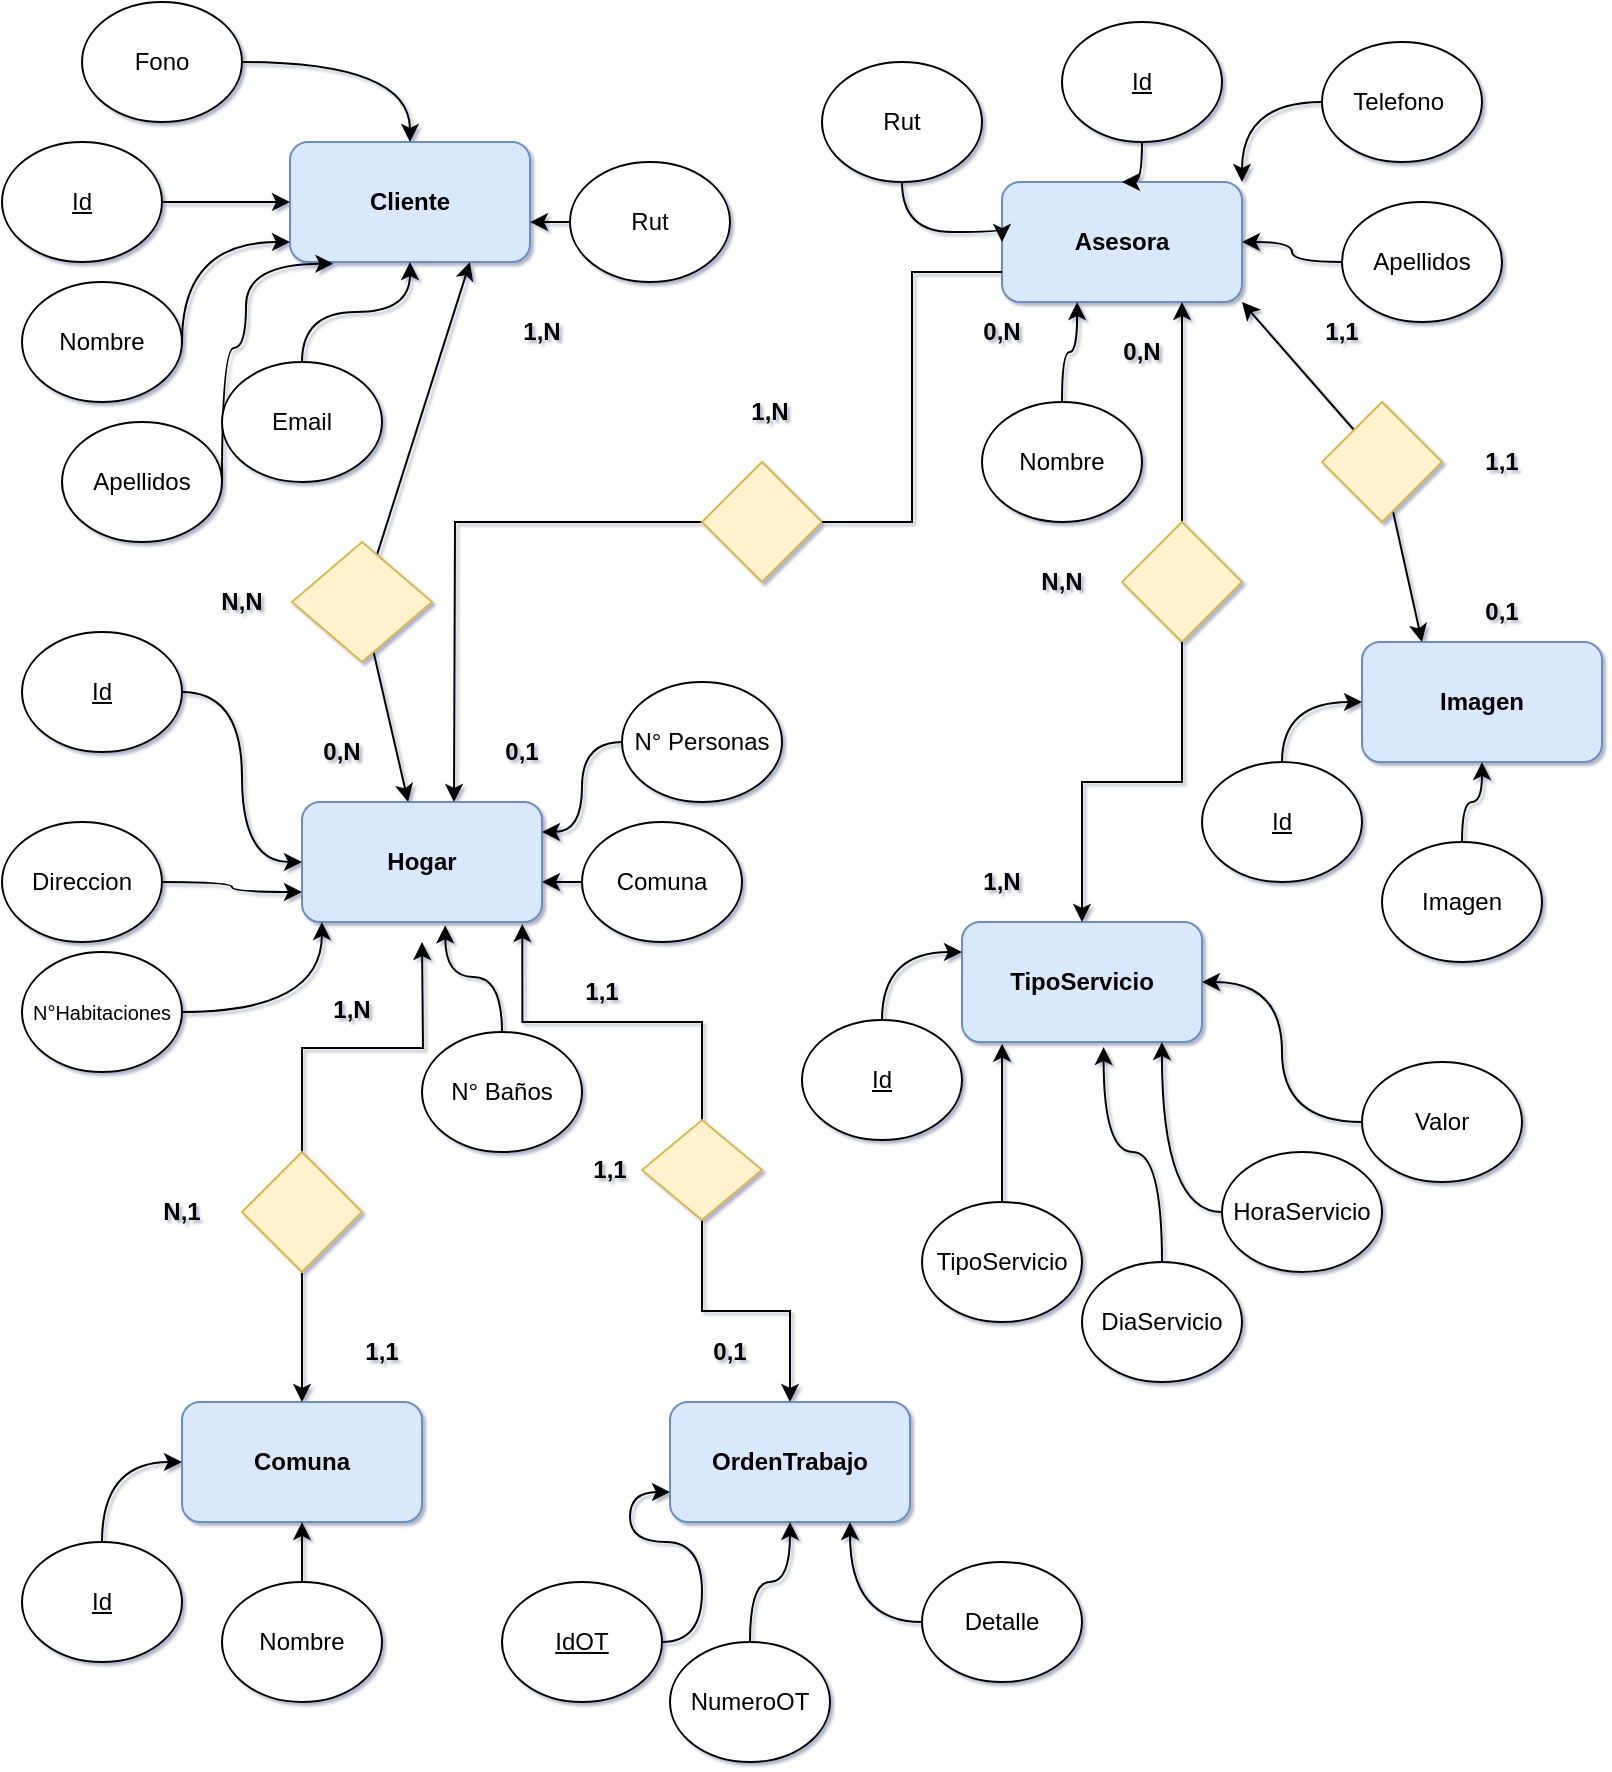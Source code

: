 <mxfile version="17.4.6" type="github"><diagram id="4RCWoXE1ujLHrdByp7cp" name="Page-1"><mxGraphModel dx="1021" dy="529" grid="1" gridSize="10" guides="1" tooltips="1" connect="1" arrows="1" fold="1" page="1" pageScale="1" pageWidth="827" pageHeight="1169" background="none" math="0" shadow="1"><root><mxCell id="0"/><mxCell id="1" parent="0"/><mxCell id="LV0buuSYCA_sF3SLbaj2-1" value="Cliente" style="rounded=1;whiteSpace=wrap;html=1;fontStyle=1;fillColor=#dae8fc;strokeColor=#6c8ebf;" parent="1" vertex="1"><mxGeometry x="164" y="80" width="120" height="60" as="geometry"/></mxCell><mxCell id="LV0buuSYCA_sF3SLbaj2-15" style="edgeStyle=orthogonalEdgeStyle;rounded=1;orthogonalLoop=1;jettySize=auto;html=1;curved=1;" parent="1" source="LV0buuSYCA_sF3SLbaj2-2" target="LV0buuSYCA_sF3SLbaj2-1" edge="1"><mxGeometry relative="1" as="geometry"><mxPoint x="110" y="140" as="targetPoint"/><Array as="points"><mxPoint x="110" y="210"/><mxPoint x="110" y="130"/></Array></mxGeometry></mxCell><mxCell id="LV0buuSYCA_sF3SLbaj2-2" value="Nombre" style="ellipse;whiteSpace=wrap;html=1;rounded=1;" parent="1" vertex="1"><mxGeometry x="30" y="150" width="80" height="60" as="geometry"/></mxCell><mxCell id="LV0buuSYCA_sF3SLbaj2-13" style="edgeStyle=orthogonalEdgeStyle;rounded=1;orthogonalLoop=1;jettySize=auto;html=1;entryX=0.181;entryY=1.014;entryDx=0;entryDy=0;entryPerimeter=0;curved=1;" parent="1" source="LV0buuSYCA_sF3SLbaj2-3" target="LV0buuSYCA_sF3SLbaj2-1" edge="1"><mxGeometry relative="1" as="geometry"><mxPoint x="145" y="170" as="targetPoint"/><Array as="points"><mxPoint x="130" y="183"/><mxPoint x="142" y="183"/></Array></mxGeometry></mxCell><mxCell id="LV0buuSYCA_sF3SLbaj2-3" value="Apellidos" style="ellipse;whiteSpace=wrap;html=1;rounded=1;" parent="1" vertex="1"><mxGeometry x="50" y="220" width="80" height="60" as="geometry"/></mxCell><mxCell id="LV0buuSYCA_sF3SLbaj2-20" style="edgeStyle=orthogonalEdgeStyle;rounded=1;orthogonalLoop=1;jettySize=auto;html=1;entryX=1;entryY=0.667;entryDx=0;entryDy=0;entryPerimeter=0;curved=1;" parent="1" source="LV0buuSYCA_sF3SLbaj2-4" target="LV0buuSYCA_sF3SLbaj2-1" edge="1"><mxGeometry relative="1" as="geometry"/></mxCell><mxCell id="LV0buuSYCA_sF3SLbaj2-4" value="Rut" style="ellipse;whiteSpace=wrap;html=1;rounded=1;" parent="1" vertex="1"><mxGeometry x="304" y="90" width="80" height="60" as="geometry"/></mxCell><mxCell id="LV0buuSYCA_sF3SLbaj2-11" style="edgeStyle=orthogonalEdgeStyle;rounded=1;orthogonalLoop=1;jettySize=auto;html=1;curved=1;" parent="1" source="LV0buuSYCA_sF3SLbaj2-5" target="LV0buuSYCA_sF3SLbaj2-1" edge="1"><mxGeometry relative="1" as="geometry"/></mxCell><mxCell id="LV0buuSYCA_sF3SLbaj2-5" value="Email" style="ellipse;whiteSpace=wrap;html=1;rounded=1;" parent="1" vertex="1"><mxGeometry x="130" y="190" width="80" height="60" as="geometry"/></mxCell><mxCell id="LV0buuSYCA_sF3SLbaj2-10" value="" style="edgeStyle=orthogonalEdgeStyle;rounded=1;orthogonalLoop=1;jettySize=auto;html=1;curved=1;" parent="1" source="LV0buuSYCA_sF3SLbaj2-6" target="LV0buuSYCA_sF3SLbaj2-1" edge="1"><mxGeometry relative="1" as="geometry"><Array as="points"><mxPoint x="100" y="40"/><mxPoint x="160" y="40"/></Array></mxGeometry></mxCell><mxCell id="LV0buuSYCA_sF3SLbaj2-6" value="Fono" style="ellipse;whiteSpace=wrap;html=1;rounded=1;" parent="1" vertex="1"><mxGeometry x="60" y="10" width="80" height="60" as="geometry"/></mxCell><mxCell id="LV0buuSYCA_sF3SLbaj2-16" style="edgeStyle=orthogonalEdgeStyle;rounded=1;orthogonalLoop=1;jettySize=auto;html=1;curved=1;" parent="1" source="LV0buuSYCA_sF3SLbaj2-7" target="LV0buuSYCA_sF3SLbaj2-1" edge="1"><mxGeometry relative="1" as="geometry"/></mxCell><mxCell id="LV0buuSYCA_sF3SLbaj2-7" value="Id" style="ellipse;whiteSpace=wrap;html=1;fontStyle=4;rounded=1;" parent="1" vertex="1"><mxGeometry x="20" y="80" width="80" height="60" as="geometry"/></mxCell><mxCell id="LV0buuSYCA_sF3SLbaj2-17" value="Asesora" style="rounded=1;whiteSpace=wrap;html=1;fontStyle=1;fillColor=#dae8fc;strokeColor=#6c8ebf;" parent="1" vertex="1"><mxGeometry x="520" y="100" width="120" height="60" as="geometry"/></mxCell><mxCell id="LV0buuSYCA_sF3SLbaj2-32" style="edgeStyle=orthogonalEdgeStyle;rounded=1;orthogonalLoop=1;jettySize=auto;html=1;curved=1;entryX=0;entryY=0.5;entryDx=0;entryDy=0;" parent="1" source="LV0buuSYCA_sF3SLbaj2-21" target="LV0buuSYCA_sF3SLbaj2-17" edge="1"><mxGeometry relative="1" as="geometry"><Array as="points"><mxPoint x="520" y="125"/></Array><mxPoint x="530" y="140" as="targetPoint"/></mxGeometry></mxCell><mxCell id="LV0buuSYCA_sF3SLbaj2-21" value="Rut" style="ellipse;whiteSpace=wrap;html=1;rounded=1;" parent="1" vertex="1"><mxGeometry x="430" y="40" width="80" height="60" as="geometry"/></mxCell><mxCell id="LV0buuSYCA_sF3SLbaj2-31" style="edgeStyle=orthogonalEdgeStyle;rounded=1;orthogonalLoop=1;jettySize=auto;html=1;entryX=0.313;entryY=1;entryDx=0;entryDy=0;entryPerimeter=0;curved=1;" parent="1" source="LV0buuSYCA_sF3SLbaj2-22" target="LV0buuSYCA_sF3SLbaj2-17" edge="1"><mxGeometry relative="1" as="geometry"/></mxCell><mxCell id="LV0buuSYCA_sF3SLbaj2-22" value="Nombre" style="ellipse;whiteSpace=wrap;html=1;rounded=1;direction=west;" parent="1" vertex="1"><mxGeometry x="510" y="210" width="80" height="60" as="geometry"/></mxCell><mxCell id="LV0buuSYCA_sF3SLbaj2-33" style="edgeStyle=orthogonalEdgeStyle;rounded=1;orthogonalLoop=1;jettySize=auto;html=1;curved=1;" parent="1" source="LV0buuSYCA_sF3SLbaj2-23" target="LV0buuSYCA_sF3SLbaj2-17" edge="1"><mxGeometry relative="1" as="geometry"/></mxCell><mxCell id="LV0buuSYCA_sF3SLbaj2-23" value="Id" style="ellipse;whiteSpace=wrap;html=1;fontStyle=4;rounded=1;" parent="1" vertex="1"><mxGeometry x="550" y="20" width="80" height="60" as="geometry"/></mxCell><mxCell id="LV0buuSYCA_sF3SLbaj2-30" style="edgeStyle=orthogonalEdgeStyle;rounded=1;orthogonalLoop=1;jettySize=auto;html=1;entryX=1;entryY=0.5;entryDx=0;entryDy=0;curved=1;" parent="1" source="LV0buuSYCA_sF3SLbaj2-24" target="LV0buuSYCA_sF3SLbaj2-17" edge="1"><mxGeometry relative="1" as="geometry"/></mxCell><mxCell id="LV0buuSYCA_sF3SLbaj2-24" value="Apellidos" style="ellipse;whiteSpace=wrap;html=1;rounded=1;" parent="1" vertex="1"><mxGeometry x="690" y="110" width="80" height="60" as="geometry"/></mxCell><mxCell id="LV0buuSYCA_sF3SLbaj2-29" style="edgeStyle=orthogonalEdgeStyle;rounded=1;orthogonalLoop=1;jettySize=auto;html=1;entryX=1;entryY=0;entryDx=0;entryDy=0;curved=1;" parent="1" source="LV0buuSYCA_sF3SLbaj2-25" target="LV0buuSYCA_sF3SLbaj2-17" edge="1"><mxGeometry relative="1" as="geometry"/></mxCell><mxCell id="LV0buuSYCA_sF3SLbaj2-25" value="Telefono&amp;nbsp;" style="ellipse;whiteSpace=wrap;html=1;rounded=1;" parent="1" vertex="1"><mxGeometry x="680" y="30" width="80" height="60" as="geometry"/></mxCell><mxCell id="LV0buuSYCA_sF3SLbaj2-34" value="Hogar" style="rounded=1;whiteSpace=wrap;html=1;fontStyle=1;fillColor=#dae8fc;strokeColor=#6c8ebf;" parent="1" vertex="1"><mxGeometry x="170" y="410" width="120" height="60" as="geometry"/></mxCell><mxCell id="LV0buuSYCA_sF3SLbaj2-47" style="edgeStyle=orthogonalEdgeStyle;rounded=1;orthogonalLoop=1;jettySize=auto;html=1;entryX=0.597;entryY=1.028;entryDx=0;entryDy=0;entryPerimeter=0;curved=1;" parent="1" source="LV0buuSYCA_sF3SLbaj2-35" target="LV0buuSYCA_sF3SLbaj2-34" edge="1"><mxGeometry relative="1" as="geometry"/></mxCell><mxCell id="LV0buuSYCA_sF3SLbaj2-35" value="N° Baños" style="ellipse;whiteSpace=wrap;html=1;rounded=1;" parent="1" vertex="1"><mxGeometry x="230" y="525" width="80" height="60" as="geometry"/></mxCell><mxCell id="LV0buuSYCA_sF3SLbaj2-46" style="edgeStyle=orthogonalEdgeStyle;rounded=1;orthogonalLoop=1;jettySize=auto;html=1;entryX=0.083;entryY=1;entryDx=0;entryDy=0;entryPerimeter=0;curved=1;" parent="1" source="LV0buuSYCA_sF3SLbaj2-36" target="LV0buuSYCA_sF3SLbaj2-34" edge="1"><mxGeometry relative="1" as="geometry"/></mxCell><mxCell id="LV0buuSYCA_sF3SLbaj2-36" value="N°Habitaciones" style="ellipse;whiteSpace=wrap;html=1;fontSize=10;rounded=1;" parent="1" vertex="1"><mxGeometry x="30" y="485" width="80" height="60" as="geometry"/></mxCell><mxCell id="LV0buuSYCA_sF3SLbaj2-45" style="edgeStyle=orthogonalEdgeStyle;rounded=1;orthogonalLoop=1;jettySize=auto;html=1;entryX=0;entryY=0.75;entryDx=0;entryDy=0;curved=1;" parent="1" source="LV0buuSYCA_sF3SLbaj2-37" target="LV0buuSYCA_sF3SLbaj2-34" edge="1"><mxGeometry relative="1" as="geometry"/></mxCell><mxCell id="LV0buuSYCA_sF3SLbaj2-37" value="Direccion" style="ellipse;whiteSpace=wrap;html=1;rounded=1;" parent="1" vertex="1"><mxGeometry x="20" y="420" width="80" height="60" as="geometry"/></mxCell><mxCell id="LV0buuSYCA_sF3SLbaj2-49" style="edgeStyle=orthogonalEdgeStyle;rounded=1;orthogonalLoop=1;jettySize=auto;html=1;curved=1;" parent="1" source="LV0buuSYCA_sF3SLbaj2-39" edge="1"><mxGeometry relative="1" as="geometry"><mxPoint x="290" y="450" as="targetPoint"/></mxGeometry></mxCell><mxCell id="LV0buuSYCA_sF3SLbaj2-39" value="Comuna" style="ellipse;whiteSpace=wrap;html=1;rounded=1;" parent="1" vertex="1"><mxGeometry x="310" y="420" width="80" height="60" as="geometry"/></mxCell><mxCell id="LV0buuSYCA_sF3SLbaj2-44" style="edgeStyle=orthogonalEdgeStyle;rounded=1;orthogonalLoop=1;jettySize=auto;html=1;entryX=0;entryY=0.5;entryDx=0;entryDy=0;curved=1;" parent="1" source="LV0buuSYCA_sF3SLbaj2-40" target="LV0buuSYCA_sF3SLbaj2-34" edge="1"><mxGeometry relative="1" as="geometry"/></mxCell><mxCell id="LV0buuSYCA_sF3SLbaj2-40" value="Id" style="ellipse;whiteSpace=wrap;html=1;fontStyle=4;rounded=1;" parent="1" vertex="1"><mxGeometry x="30" y="325" width="80" height="60" as="geometry"/></mxCell><mxCell id="LV0buuSYCA_sF3SLbaj2-50" style="edgeStyle=orthogonalEdgeStyle;rounded=1;orthogonalLoop=1;jettySize=auto;html=1;entryX=1;entryY=0.25;entryDx=0;entryDy=0;curved=1;" parent="1" source="LV0buuSYCA_sF3SLbaj2-41" target="LV0buuSYCA_sF3SLbaj2-34" edge="1"><mxGeometry relative="1" as="geometry"/></mxCell><mxCell id="LV0buuSYCA_sF3SLbaj2-41" value="N° Personas" style="ellipse;whiteSpace=wrap;html=1;rounded=1;" parent="1" vertex="1"><mxGeometry x="330" y="350" width="80" height="60" as="geometry"/></mxCell><mxCell id="LV0buuSYCA_sF3SLbaj2-51" value="Imagen" style="rounded=1;whiteSpace=wrap;html=1;fontSize=12;fontStyle=1;fillColor=#dae8fc;strokeColor=#6c8ebf;" parent="1" vertex="1"><mxGeometry x="700" y="330" width="120" height="60" as="geometry"/></mxCell><mxCell id="LV0buuSYCA_sF3SLbaj2-56" style="edgeStyle=orthogonalEdgeStyle;rounded=1;orthogonalLoop=1;jettySize=auto;html=1;entryX=0.5;entryY=1;entryDx=0;entryDy=0;fontSize=10;curved=1;" parent="1" source="LV0buuSYCA_sF3SLbaj2-52" target="LV0buuSYCA_sF3SLbaj2-51" edge="1"><mxGeometry relative="1" as="geometry"/></mxCell><mxCell id="LV0buuSYCA_sF3SLbaj2-52" value="Imagen" style="ellipse;whiteSpace=wrap;html=1;rounded=1;" parent="1" vertex="1"><mxGeometry x="710" y="430" width="80" height="60" as="geometry"/></mxCell><mxCell id="LV0buuSYCA_sF3SLbaj2-55" style="edgeStyle=orthogonalEdgeStyle;rounded=1;orthogonalLoop=1;jettySize=auto;html=1;entryX=0;entryY=0.5;entryDx=0;entryDy=0;fontSize=10;curved=1;" parent="1" source="LV0buuSYCA_sF3SLbaj2-54" target="LV0buuSYCA_sF3SLbaj2-51" edge="1"><mxGeometry relative="1" as="geometry"/></mxCell><mxCell id="LV0buuSYCA_sF3SLbaj2-54" value="Id" style="ellipse;whiteSpace=wrap;html=1;fontStyle=4;rounded=1;" parent="1" vertex="1"><mxGeometry x="620" y="390" width="80" height="60" as="geometry"/></mxCell><mxCell id="LV0buuSYCA_sF3SLbaj2-58" value="OrdenTrabajo" style="rounded=1;whiteSpace=wrap;html=1;fontSize=12;fontStyle=1;fillColor=#dae8fc;strokeColor=#6c8ebf;" parent="1" vertex="1"><mxGeometry x="354" y="710" width="120" height="60" as="geometry"/></mxCell><mxCell id="LV0buuSYCA_sF3SLbaj2-66" style="edgeStyle=orthogonalEdgeStyle;rounded=1;orthogonalLoop=1;jettySize=auto;html=1;fontSize=10;curved=1;entryX=0.75;entryY=1;entryDx=0;entryDy=0;" parent="1" source="LV0buuSYCA_sF3SLbaj2-59" target="LV0buuSYCA_sF3SLbaj2-58" edge="1"><mxGeometry relative="1" as="geometry"/></mxCell><mxCell id="LV0buuSYCA_sF3SLbaj2-59" value="Detalle" style="ellipse;whiteSpace=wrap;html=1;rounded=1;" parent="1" vertex="1"><mxGeometry x="480" y="790" width="80" height="60" as="geometry"/></mxCell><mxCell id="LV0buuSYCA_sF3SLbaj2-65" style="edgeStyle=orthogonalEdgeStyle;rounded=1;orthogonalLoop=1;jettySize=auto;html=1;fontSize=10;curved=1;" parent="1" source="LV0buuSYCA_sF3SLbaj2-61" target="LV0buuSYCA_sF3SLbaj2-58" edge="1"><mxGeometry relative="1" as="geometry"/></mxCell><mxCell id="LV0buuSYCA_sF3SLbaj2-61" value="NumeroOT" style="ellipse;whiteSpace=wrap;html=1;rounded=1;" parent="1" vertex="1"><mxGeometry x="354" y="830" width="80" height="60" as="geometry"/></mxCell><mxCell id="LV0buuSYCA_sF3SLbaj2-64" style="edgeStyle=orthogonalEdgeStyle;rounded=1;orthogonalLoop=1;jettySize=auto;html=1;fontSize=10;curved=1;entryX=0;entryY=0.75;entryDx=0;entryDy=0;" parent="1" source="LV0buuSYCA_sF3SLbaj2-63" target="LV0buuSYCA_sF3SLbaj2-58" edge="1"><mxGeometry relative="1" as="geometry"><mxPoint x="478" y="380" as="targetPoint"/></mxGeometry></mxCell><mxCell id="LV0buuSYCA_sF3SLbaj2-63" value="IdOT" style="ellipse;whiteSpace=wrap;html=1;fontStyle=4;rounded=1;" parent="1" vertex="1"><mxGeometry x="270" y="800" width="80" height="60" as="geometry"/></mxCell><mxCell id="LV0buuSYCA_sF3SLbaj2-67" value="TipoServicio" style="rounded=1;whiteSpace=wrap;html=1;fontSize=12;fontStyle=1;fillColor=#dae8fc;strokeColor=#6c8ebf;" parent="1" vertex="1"><mxGeometry x="500" y="470" width="120" height="60" as="geometry"/></mxCell><mxCell id="LV0buuSYCA_sF3SLbaj2-77" style="edgeStyle=orthogonalEdgeStyle;rounded=1;orthogonalLoop=1;jettySize=auto;html=1;entryX=0.59;entryY=1.042;entryDx=0;entryDy=0;entryPerimeter=0;fontSize=12;curved=1;" parent="1" source="LV0buuSYCA_sF3SLbaj2-69" target="LV0buuSYCA_sF3SLbaj2-67" edge="1"><mxGeometry relative="1" as="geometry"/></mxCell><mxCell id="LV0buuSYCA_sF3SLbaj2-69" value="DiaServicio" style="ellipse;whiteSpace=wrap;html=1;rounded=1;" parent="1" vertex="1"><mxGeometry x="560" y="640" width="80" height="60" as="geometry"/></mxCell><mxCell id="LV0buuSYCA_sF3SLbaj2-78" style="edgeStyle=orthogonalEdgeStyle;rounded=1;orthogonalLoop=1;jettySize=auto;html=1;fontSize=12;entryX=0.167;entryY=1.014;entryDx=0;entryDy=0;entryPerimeter=0;curved=1;" parent="1" source="LV0buuSYCA_sF3SLbaj2-70" target="LV0buuSYCA_sF3SLbaj2-67" edge="1"><mxGeometry relative="1" as="geometry"><mxPoint x="430" y="630" as="targetPoint"/></mxGeometry></mxCell><mxCell id="LV0buuSYCA_sF3SLbaj2-70" value="TipoServicio" style="ellipse;whiteSpace=wrap;html=1;rounded=1;" parent="1" vertex="1"><mxGeometry x="480" y="610" width="80" height="60" as="geometry"/></mxCell><mxCell id="LV0buuSYCA_sF3SLbaj2-76" style="edgeStyle=orthogonalEdgeStyle;rounded=1;orthogonalLoop=1;jettySize=auto;html=1;entryX=0.833;entryY=1;entryDx=0;entryDy=0;entryPerimeter=0;fontSize=12;curved=1;" parent="1" source="LV0buuSYCA_sF3SLbaj2-71" target="LV0buuSYCA_sF3SLbaj2-67" edge="1"><mxGeometry relative="1" as="geometry"/></mxCell><mxCell id="LV0buuSYCA_sF3SLbaj2-71" value="HoraServicio" style="ellipse;whiteSpace=wrap;html=1;rounded=1;" parent="1" vertex="1"><mxGeometry x="630" y="585" width="80" height="60" as="geometry"/></mxCell><mxCell id="LV0buuSYCA_sF3SLbaj2-80" style="edgeStyle=orthogonalEdgeStyle;rounded=1;orthogonalLoop=1;jettySize=auto;html=1;fontSize=12;curved=1;entryX=1;entryY=0.5;entryDx=0;entryDy=0;" parent="1" source="LV0buuSYCA_sF3SLbaj2-72" target="LV0buuSYCA_sF3SLbaj2-67" edge="1"><mxGeometry relative="1" as="geometry"/></mxCell><mxCell id="LV0buuSYCA_sF3SLbaj2-72" value="Valor" style="ellipse;whiteSpace=wrap;html=1;rounded=1;" parent="1" vertex="1"><mxGeometry x="700" y="540" width="80" height="60" as="geometry"/></mxCell><mxCell id="LV0buuSYCA_sF3SLbaj2-79" style="edgeStyle=orthogonalEdgeStyle;rounded=1;orthogonalLoop=1;jettySize=auto;html=1;entryX=0;entryY=0.25;entryDx=0;entryDy=0;fontSize=12;curved=1;" parent="1" source="LV0buuSYCA_sF3SLbaj2-73" target="LV0buuSYCA_sF3SLbaj2-67" edge="1"><mxGeometry relative="1" as="geometry"/></mxCell><mxCell id="LV0buuSYCA_sF3SLbaj2-73" value="Id" style="ellipse;whiteSpace=wrap;html=1;fontStyle=4;rounded=1;" parent="1" vertex="1"><mxGeometry x="420" y="519" width="80" height="60" as="geometry"/></mxCell><mxCell id="LV0buuSYCA_sF3SLbaj2-82" value="Comuna" style="rounded=1;whiteSpace=wrap;html=1;fontSize=12;fontStyle=1;fillColor=#dae8fc;strokeColor=#6c8ebf;" parent="1" vertex="1"><mxGeometry x="110" y="710" width="120" height="60" as="geometry"/></mxCell><mxCell id="LV0buuSYCA_sF3SLbaj2-86" style="edgeStyle=orthogonalEdgeStyle;rounded=1;orthogonalLoop=1;jettySize=auto;html=1;entryX=0;entryY=0.5;entryDx=0;entryDy=0;fontSize=12;curved=1;" parent="1" source="LV0buuSYCA_sF3SLbaj2-84" target="LV0buuSYCA_sF3SLbaj2-82" edge="1"><mxGeometry relative="1" as="geometry"/></mxCell><mxCell id="LV0buuSYCA_sF3SLbaj2-84" value="Id" style="ellipse;whiteSpace=wrap;html=1;fontStyle=4;rounded=1;" parent="1" vertex="1"><mxGeometry x="30" y="780" width="80" height="60" as="geometry"/></mxCell><mxCell id="LV0buuSYCA_sF3SLbaj2-87" style="edgeStyle=orthogonalEdgeStyle;rounded=1;orthogonalLoop=1;jettySize=auto;html=1;fontSize=12;curved=1;" parent="1" source="LV0buuSYCA_sF3SLbaj2-85" target="LV0buuSYCA_sF3SLbaj2-82" edge="1"><mxGeometry relative="1" as="geometry"/></mxCell><mxCell id="LV0buuSYCA_sF3SLbaj2-85" value="Nombre" style="ellipse;whiteSpace=wrap;html=1;rounded=1;" parent="1" vertex="1"><mxGeometry x="130" y="800" width="80" height="60" as="geometry"/></mxCell><mxCell id="a_mPzSf99_rwiARwBEIW-7" style="edgeStyle=none;rounded=1;orthogonalLoop=1;jettySize=auto;html=1;entryX=0.75;entryY=1;entryDx=0;entryDy=0;" parent="1" source="a_mPzSf99_rwiARwBEIW-6" target="LV0buuSYCA_sF3SLbaj2-1" edge="1"><mxGeometry relative="1" as="geometry"/></mxCell><mxCell id="a_mPzSf99_rwiARwBEIW-8" style="edgeStyle=none;rounded=1;orthogonalLoop=1;jettySize=auto;html=1;" parent="1" source="a_mPzSf99_rwiARwBEIW-6" target="LV0buuSYCA_sF3SLbaj2-34" edge="1"><mxGeometry relative="1" as="geometry"><mxPoint x="300" y="370" as="targetPoint"/></mxGeometry></mxCell><mxCell id="a_mPzSf99_rwiARwBEIW-6" value="" style="rhombus;whiteSpace=wrap;html=1;rounded=0;fillColor=#fff2cc;strokeColor=#d6b656;" parent="1" vertex="1"><mxGeometry x="165" y="280" width="70" height="60" as="geometry"/></mxCell><mxCell id="a_mPzSf99_rwiARwBEIW-10" style="edgeStyle=none;rounded=1;orthogonalLoop=1;jettySize=auto;html=1;entryX=0.25;entryY=0;entryDx=0;entryDy=0;" parent="1" source="a_mPzSf99_rwiARwBEIW-9" target="LV0buuSYCA_sF3SLbaj2-51" edge="1"><mxGeometry relative="1" as="geometry"/></mxCell><mxCell id="a_mPzSf99_rwiARwBEIW-11" style="edgeStyle=none;rounded=1;orthogonalLoop=1;jettySize=auto;html=1;entryX=1;entryY=1;entryDx=0;entryDy=0;" parent="1" source="a_mPzSf99_rwiARwBEIW-9" target="LV0buuSYCA_sF3SLbaj2-17" edge="1"><mxGeometry relative="1" as="geometry"/></mxCell><mxCell id="a_mPzSf99_rwiARwBEIW-9" value="" style="rhombus;whiteSpace=wrap;html=1;rounded=0;fillColor=#fff2cc;strokeColor=#d6b656;" parent="1" vertex="1"><mxGeometry x="680" y="210" width="60" height="60" as="geometry"/></mxCell><mxCell id="Mc_BjduGHw6zs2x2p3-2-3" style="edgeStyle=orthogonalEdgeStyle;rounded=0;orthogonalLoop=1;jettySize=auto;html=1;" edge="1" parent="1" source="Mc_BjduGHw6zs2x2p3-2-1" target="LV0buuSYCA_sF3SLbaj2-82"><mxGeometry relative="1" as="geometry"/></mxCell><mxCell id="Mc_BjduGHw6zs2x2p3-2-40" style="edgeStyle=orthogonalEdgeStyle;rounded=0;orthogonalLoop=1;jettySize=auto;html=1;exitX=0.5;exitY=0;exitDx=0;exitDy=0;" edge="1" parent="1" source="Mc_BjduGHw6zs2x2p3-2-1"><mxGeometry relative="1" as="geometry"><mxPoint x="230" y="480" as="targetPoint"/></mxGeometry></mxCell><mxCell id="Mc_BjduGHw6zs2x2p3-2-1" value="" style="rhombus;whiteSpace=wrap;html=1;fillColor=#fff2cc;strokeColor=#d6b656;" vertex="1" parent="1"><mxGeometry x="140" y="585" width="60" height="60" as="geometry"/></mxCell><mxCell id="Mc_BjduGHw6zs2x2p3-2-7" style="edgeStyle=orthogonalEdgeStyle;rounded=0;orthogonalLoop=1;jettySize=auto;html=1;" edge="1" parent="1" source="Mc_BjduGHw6zs2x2p3-2-5"><mxGeometry relative="1" as="geometry"><mxPoint x="246" y="410" as="targetPoint"/></mxGeometry></mxCell><mxCell id="Mc_BjduGHw6zs2x2p3-2-5" value="" style="rhombus;whiteSpace=wrap;html=1;fillColor=#fff2cc;strokeColor=#d6b656;" vertex="1" parent="1"><mxGeometry x="370" y="240" width="60" height="60" as="geometry"/></mxCell><mxCell id="Mc_BjduGHw6zs2x2p3-2-13" style="edgeStyle=orthogonalEdgeStyle;rounded=0;orthogonalLoop=1;jettySize=auto;html=1;entryX=0.75;entryY=1;entryDx=0;entryDy=0;" edge="1" parent="1" source="Mc_BjduGHw6zs2x2p3-2-12" target="LV0buuSYCA_sF3SLbaj2-17"><mxGeometry relative="1" as="geometry"/></mxCell><mxCell id="Mc_BjduGHw6zs2x2p3-2-14" style="edgeStyle=orthogonalEdgeStyle;rounded=0;orthogonalLoop=1;jettySize=auto;html=1;exitX=0.5;exitY=1;exitDx=0;exitDy=0;entryX=0.5;entryY=0;entryDx=0;entryDy=0;" edge="1" parent="1" source="Mc_BjduGHw6zs2x2p3-2-15" target="LV0buuSYCA_sF3SLbaj2-58"><mxGeometry relative="1" as="geometry"><mxPoint x="410" y="760" as="targetPoint"/></mxGeometry></mxCell><mxCell id="Mc_BjduGHw6zs2x2p3-2-12" value="" style="rhombus;whiteSpace=wrap;html=1;fillColor=#fff2cc;strokeColor=#d6b656;" vertex="1" parent="1"><mxGeometry x="580" y="270" width="60" height="60" as="geometry"/></mxCell><mxCell id="Mc_BjduGHw6zs2x2p3-2-16" style="edgeStyle=orthogonalEdgeStyle;rounded=0;orthogonalLoop=1;jettySize=auto;html=1;exitX=0.5;exitY=1;exitDx=0;exitDy=0;" edge="1" parent="1" source="Mc_BjduGHw6zs2x2p3-2-12" target="LV0buuSYCA_sF3SLbaj2-67"><mxGeometry relative="1" as="geometry"/></mxCell><mxCell id="Mc_BjduGHw6zs2x2p3-2-17" style="edgeStyle=orthogonalEdgeStyle;rounded=0;orthogonalLoop=1;jettySize=auto;html=1;entryX=0.918;entryY=1.017;entryDx=0;entryDy=0;entryPerimeter=0;" edge="1" parent="1" source="Mc_BjduGHw6zs2x2p3-2-15" target="LV0buuSYCA_sF3SLbaj2-34"><mxGeometry relative="1" as="geometry"><Array as="points"><mxPoint x="370" y="520"/><mxPoint x="280" y="520"/></Array></mxGeometry></mxCell><mxCell id="Mc_BjduGHw6zs2x2p3-2-15" value="" style="rhombus;whiteSpace=wrap;html=1;fillColor=#fff2cc;strokeColor=#d6b656;" vertex="1" parent="1"><mxGeometry x="340" y="569" width="60" height="50" as="geometry"/></mxCell><mxCell id="Mc_BjduGHw6zs2x2p3-2-21" value="1,N" style="text;html=1;strokeColor=none;fillColor=none;align=center;verticalAlign=middle;whiteSpace=wrap;rounded=0;fontStyle=1" vertex="1" parent="1"><mxGeometry x="374" y="200" width="60" height="30" as="geometry"/></mxCell><mxCell id="Mc_BjduGHw6zs2x2p3-2-22" value="&lt;b&gt;1,N&lt;/b&gt;" style="text;html=1;strokeColor=none;fillColor=none;align=center;verticalAlign=middle;whiteSpace=wrap;rounded=0;" vertex="1" parent="1"><mxGeometry x="260" y="160" width="60" height="30" as="geometry"/></mxCell><mxCell id="Mc_BjduGHw6zs2x2p3-2-23" value="&lt;b&gt;N,N&lt;/b&gt;" style="text;html=1;strokeColor=none;fillColor=none;align=center;verticalAlign=middle;whiteSpace=wrap;rounded=0;" vertex="1" parent="1"><mxGeometry x="110" y="295" width="60" height="30" as="geometry"/></mxCell><mxCell id="Mc_BjduGHw6zs2x2p3-2-24" value="&lt;b&gt;0,N&lt;/b&gt;" style="text;html=1;strokeColor=none;fillColor=none;align=center;verticalAlign=middle;whiteSpace=wrap;rounded=0;" vertex="1" parent="1"><mxGeometry x="160" y="370" width="60" height="30" as="geometry"/></mxCell><mxCell id="Mc_BjduGHw6zs2x2p3-2-25" value="&lt;span&gt;0,1&lt;/span&gt;" style="text;html=1;strokeColor=none;fillColor=none;align=center;verticalAlign=middle;whiteSpace=wrap;rounded=0;fontStyle=1" vertex="1" parent="1"><mxGeometry x="250" y="370" width="60" height="30" as="geometry"/></mxCell><mxCell id="Mc_BjduGHw6zs2x2p3-2-26" value="0,N" style="text;html=1;strokeColor=none;fillColor=none;align=center;verticalAlign=middle;whiteSpace=wrap;rounded=0;fontStyle=1" vertex="1" parent="1"><mxGeometry x="490" y="160" width="60" height="30" as="geometry"/></mxCell><mxCell id="Mc_BjduGHw6zs2x2p3-2-27" value="" style="edgeStyle=orthogonalEdgeStyle;rounded=0;orthogonalLoop=1;jettySize=auto;html=1;entryX=0;entryY=0.75;entryDx=0;entryDy=0;endArrow=none;" edge="1" parent="1" source="Mc_BjduGHw6zs2x2p3-2-5" target="LV0buuSYCA_sF3SLbaj2-17"><mxGeometry relative="1" as="geometry"><mxPoint x="572.56" y="160.36" as="targetPoint"/><mxPoint x="459.941" y="270.059" as="sourcePoint"/></mxGeometry></mxCell><mxCell id="Mc_BjduGHw6zs2x2p3-2-28" value="N,N" style="text;html=1;strokeColor=none;fillColor=none;align=center;verticalAlign=middle;whiteSpace=wrap;rounded=0;fontStyle=1" vertex="1" parent="1"><mxGeometry x="520" y="285" width="60" height="30" as="geometry"/></mxCell><mxCell id="Mc_BjduGHw6zs2x2p3-2-29" value="1,N" style="text;html=1;strokeColor=none;fillColor=none;align=center;verticalAlign=middle;whiteSpace=wrap;rounded=0;fontStyle=1" vertex="1" parent="1"><mxGeometry x="490" y="435" width="60" height="30" as="geometry"/></mxCell><mxCell id="Mc_BjduGHw6zs2x2p3-2-30" value="0,N" style="text;html=1;strokeColor=none;fillColor=none;align=center;verticalAlign=middle;whiteSpace=wrap;rounded=0;fontStyle=1" vertex="1" parent="1"><mxGeometry x="560" y="170" width="60" height="30" as="geometry"/></mxCell><mxCell id="Mc_BjduGHw6zs2x2p3-2-31" value="1,1" style="text;html=1;strokeColor=none;fillColor=none;align=center;verticalAlign=middle;whiteSpace=wrap;rounded=0;fontStyle=1" vertex="1" parent="1"><mxGeometry x="660" y="160" width="60" height="30" as="geometry"/></mxCell><mxCell id="Mc_BjduGHw6zs2x2p3-2-34" value="1,1" style="text;html=1;strokeColor=none;fillColor=none;align=center;verticalAlign=middle;whiteSpace=wrap;rounded=0;fontStyle=1" vertex="1" parent="1"><mxGeometry x="740" y="225" width="60" height="30" as="geometry"/></mxCell><mxCell id="Mc_BjduGHw6zs2x2p3-2-35" value="0,1" style="text;html=1;strokeColor=none;fillColor=none;align=center;verticalAlign=middle;whiteSpace=wrap;rounded=0;fontStyle=1" vertex="1" parent="1"><mxGeometry x="740" y="300" width="60" height="30" as="geometry"/></mxCell><mxCell id="Mc_BjduGHw6zs2x2p3-2-36" value="1,1" style="text;html=1;strokeColor=none;fillColor=none;align=center;verticalAlign=middle;whiteSpace=wrap;rounded=0;fontStyle=1" vertex="1" parent="1"><mxGeometry x="290" y="490" width="60" height="30" as="geometry"/></mxCell><mxCell id="Mc_BjduGHw6zs2x2p3-2-37" value="1,1" style="text;html=1;strokeColor=none;fillColor=none;align=center;verticalAlign=middle;whiteSpace=wrap;rounded=0;fontStyle=1" vertex="1" parent="1"><mxGeometry x="294" y="579" width="60" height="30" as="geometry"/></mxCell><mxCell id="Mc_BjduGHw6zs2x2p3-2-38" value="N,1" style="text;html=1;strokeColor=none;fillColor=none;align=center;verticalAlign=middle;whiteSpace=wrap;rounded=0;fontStyle=1" vertex="1" parent="1"><mxGeometry x="80" y="600" width="60" height="30" as="geometry"/></mxCell><mxCell id="Mc_BjduGHw6zs2x2p3-2-41" value="1,N" style="text;html=1;strokeColor=none;fillColor=none;align=center;verticalAlign=middle;whiteSpace=wrap;rounded=0;fontStyle=1" vertex="1" parent="1"><mxGeometry x="165" y="499" width="60" height="30" as="geometry"/></mxCell><mxCell id="Mc_BjduGHw6zs2x2p3-2-42" value="1,1" style="text;html=1;strokeColor=none;fillColor=none;align=center;verticalAlign=middle;whiteSpace=wrap;rounded=0;fontStyle=1" vertex="1" parent="1"><mxGeometry x="180" y="670" width="60" height="30" as="geometry"/></mxCell><mxCell id="Mc_BjduGHw6zs2x2p3-2-43" value="0,1" style="text;html=1;strokeColor=none;fillColor=none;align=center;verticalAlign=middle;whiteSpace=wrap;rounded=0;fontStyle=1" vertex="1" parent="1"><mxGeometry x="354" y="670" width="60" height="30" as="geometry"/></mxCell></root></mxGraphModel></diagram></mxfile>